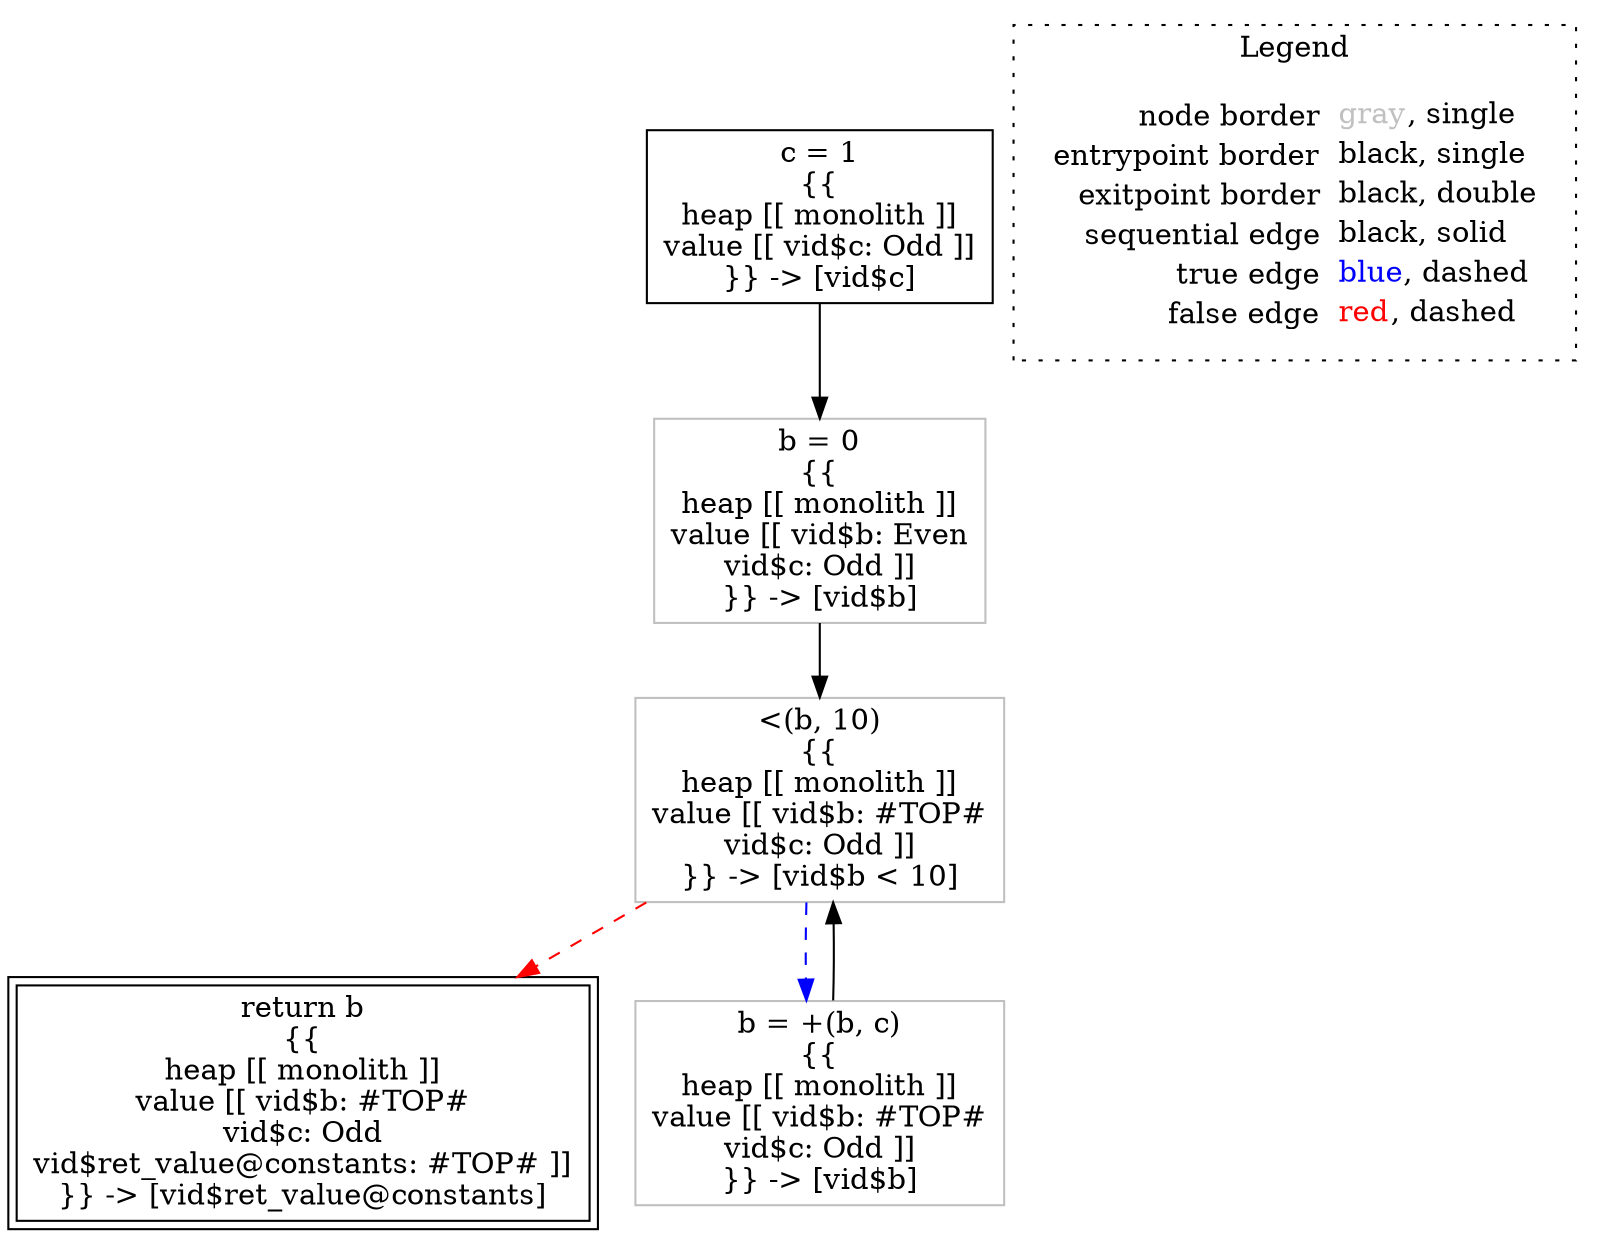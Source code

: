 digraph {
	"node0" [shape="rect",color="black",label=<c = 1<BR/>{{<BR/>heap [[ monolith ]]<BR/>value [[ vid$c: Odd ]]<BR/>}} -&gt; [vid$c]>];
	"node1" [shape="rect",color="black",peripheries="2",label=<return b<BR/>{{<BR/>heap [[ monolith ]]<BR/>value [[ vid$b: #TOP#<BR/>vid$c: Odd<BR/>vid$ret_value@constants: #TOP# ]]<BR/>}} -&gt; [vid$ret_value@constants]>];
	"node2" [shape="rect",color="gray",label=<&lt;(b, 10)<BR/>{{<BR/>heap [[ monolith ]]<BR/>value [[ vid$b: #TOP#<BR/>vid$c: Odd ]]<BR/>}} -&gt; [vid$b &lt; 10]>];
	"node3" [shape="rect",color="gray",label=<b = 0<BR/>{{<BR/>heap [[ monolith ]]<BR/>value [[ vid$b: Even<BR/>vid$c: Odd ]]<BR/>}} -&gt; [vid$b]>];
	"node4" [shape="rect",color="gray",label=<b = +(b, c)<BR/>{{<BR/>heap [[ monolith ]]<BR/>value [[ vid$b: #TOP#<BR/>vid$c: Odd ]]<BR/>}} -&gt; [vid$b]>];
	"node2" -> "node1" [color="red",style="dashed"];
	"node2" -> "node4" [color="blue",style="dashed"];
	"node3" -> "node2" [color="black"];
	"node0" -> "node3" [color="black"];
	"node4" -> "node2" [color="black"];
subgraph cluster_legend {
	label="Legend";
	style=dotted;
	node [shape=plaintext];
	"legend" [label=<<table border="0" cellpadding="2" cellspacing="0" cellborder="0"><tr><td align="right">node border&nbsp;</td><td align="left"><font color="gray">gray</font>, single</td></tr><tr><td align="right">entrypoint border&nbsp;</td><td align="left"><font color="black">black</font>, single</td></tr><tr><td align="right">exitpoint border&nbsp;</td><td align="left"><font color="black">black</font>, double</td></tr><tr><td align="right">sequential edge&nbsp;</td><td align="left"><font color="black">black</font>, solid</td></tr><tr><td align="right">true edge&nbsp;</td><td align="left"><font color="blue">blue</font>, dashed</td></tr><tr><td align="right">false edge&nbsp;</td><td align="left"><font color="red">red</font>, dashed</td></tr></table>>];
}

}
